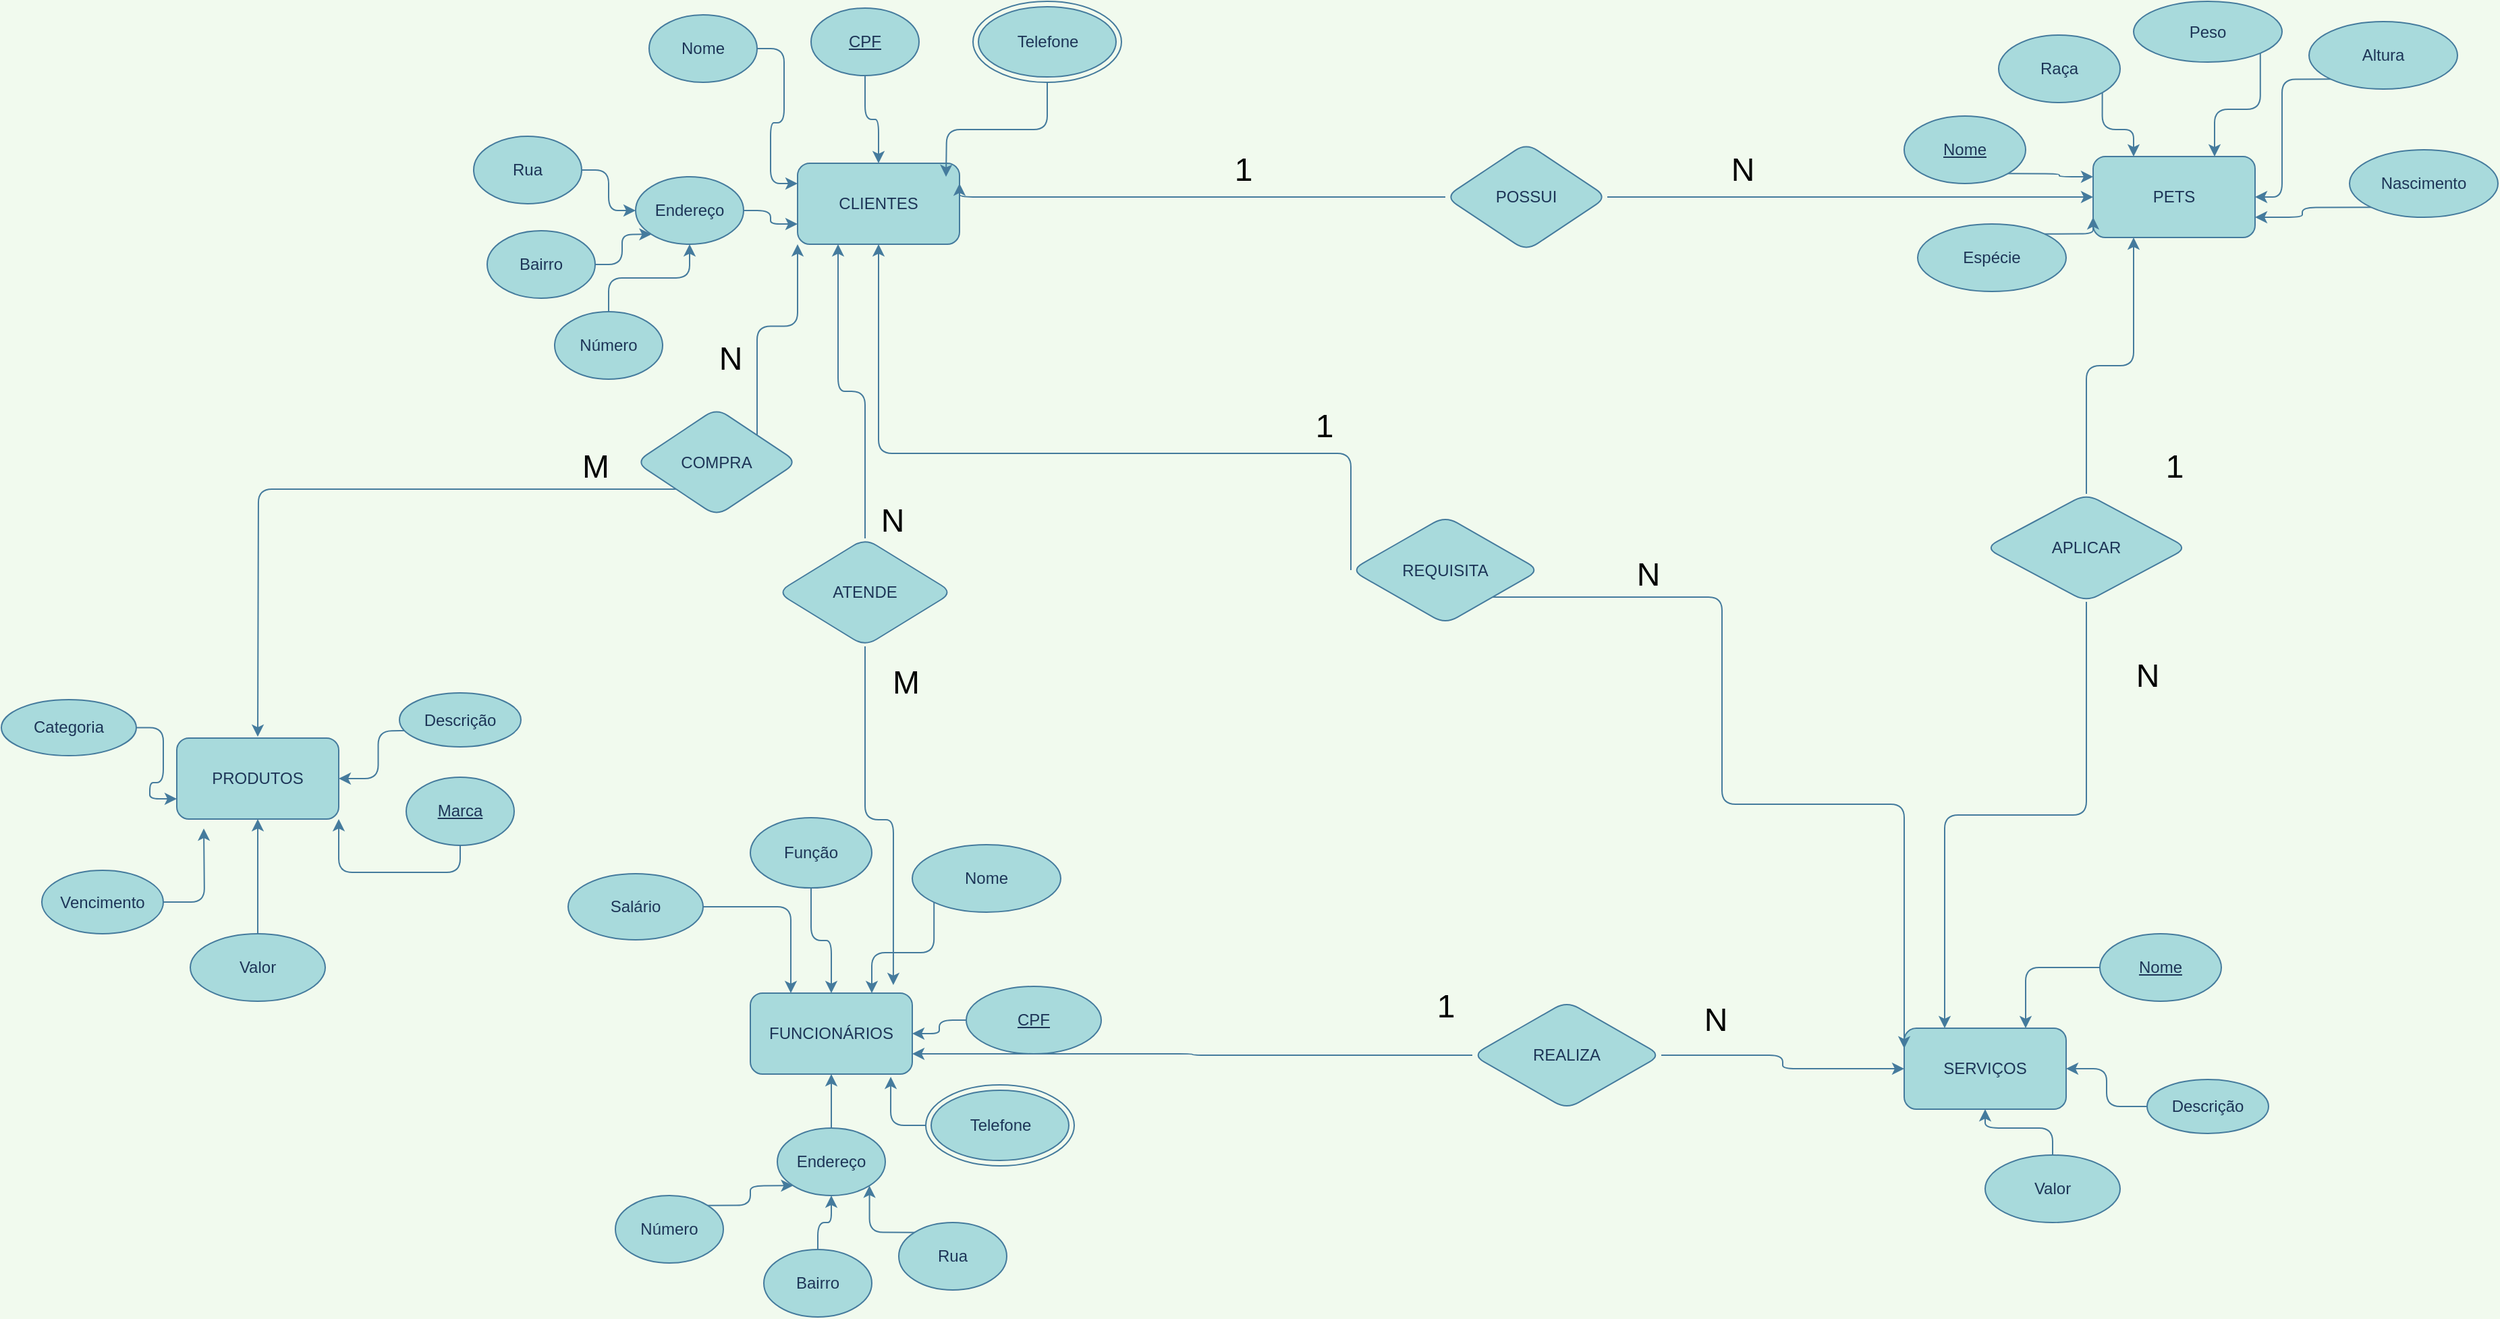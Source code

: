 <mxfile version="14.5.3" type="github">
  <diagram name="AuAu" id="e7e014a7-5840-1c2e-5031-d8a46d1fe8dd">
    <mxGraphModel dx="3385" dy="898" grid="1" gridSize="10" guides="1" tooltips="1" connect="1" arrows="1" fold="1" page="1" pageScale="1" pageWidth="1169" pageHeight="826" background="#F1FAEE" math="0" shadow="0">
      <root>
        <mxCell id="0" />
        <mxCell id="1" parent="0" />
        <mxCell id="uoU9AajrR2amF2qVdHtz-41" value="CLIENTES" style="whiteSpace=wrap;html=1;fillColor=#A8DADC;strokeColor=#457B9D;fontColor=#1D3557;rounded=1;" parent="1" vertex="1">
          <mxGeometry x="-160" y="135" width="120" height="60" as="geometry" />
        </mxCell>
        <mxCell id="uoU9AajrR2amF2qVdHtz-42" value="PETS" style="whiteSpace=wrap;html=1;fillColor=#A8DADC;strokeColor=#457B9D;fontColor=#1D3557;rounded=1;" parent="1" vertex="1">
          <mxGeometry x="800" y="130" width="120" height="60" as="geometry" />
        </mxCell>
        <mxCell id="uoU9AajrR2amF2qVdHtz-43" value="FUNCIONÁRIOS" style="whiteSpace=wrap;html=1;fillColor=#A8DADC;strokeColor=#457B9D;fontColor=#1D3557;rounded=1;" parent="1" vertex="1">
          <mxGeometry x="-195" y="750" width="120" height="60" as="geometry" />
        </mxCell>
        <mxCell id="uoU9AajrR2amF2qVdHtz-81" style="edgeStyle=orthogonalEdgeStyle;orthogonalLoop=1;jettySize=auto;html=1;exitX=1;exitY=0.5;exitDx=0;exitDy=0;entryX=0;entryY=0.25;entryDx=0;entryDy=0;strokeColor=#457B9D;fontColor=#1D3557;labelBackgroundColor=#F1FAEE;" parent="1" source="uoU9AajrR2amF2qVdHtz-44" target="uoU9AajrR2amF2qVdHtz-41" edge="1">
          <mxGeometry relative="1" as="geometry" />
        </mxCell>
        <mxCell id="uoU9AajrR2amF2qVdHtz-44" value="Nome" style="ellipse;whiteSpace=wrap;html=1;fillColor=#A8DADC;strokeColor=#457B9D;fontColor=#1D3557;rounded=1;" parent="1" vertex="1">
          <mxGeometry x="-270" y="25" width="80" height="50" as="geometry" />
        </mxCell>
        <mxCell id="uoU9AajrR2amF2qVdHtz-82" style="edgeStyle=orthogonalEdgeStyle;orthogonalLoop=1;jettySize=auto;html=1;exitX=0.5;exitY=1;exitDx=0;exitDy=0;entryX=0.5;entryY=0;entryDx=0;entryDy=0;strokeColor=#457B9D;fontColor=#1D3557;labelBackgroundColor=#F1FAEE;" parent="1" source="uoU9AajrR2amF2qVdHtz-45" target="uoU9AajrR2amF2qVdHtz-41" edge="1">
          <mxGeometry relative="1" as="geometry" />
        </mxCell>
        <mxCell id="uoU9AajrR2amF2qVdHtz-45" value="&lt;u&gt;CPF&lt;/u&gt;" style="ellipse;whiteSpace=wrap;html=1;fillColor=#A8DADC;strokeColor=#457B9D;fontColor=#1D3557;rounded=1;" parent="1" vertex="1">
          <mxGeometry x="-150" y="20" width="80" height="50" as="geometry" />
        </mxCell>
        <mxCell id="uoU9AajrR2amF2qVdHtz-80" style="edgeStyle=orthogonalEdgeStyle;orthogonalLoop=1;jettySize=auto;html=1;exitX=1;exitY=0.5;exitDx=0;exitDy=0;entryX=0;entryY=0.75;entryDx=0;entryDy=0;strokeColor=#457B9D;fontColor=#1D3557;labelBackgroundColor=#F1FAEE;" parent="1" source="uoU9AajrR2amF2qVdHtz-48" target="uoU9AajrR2amF2qVdHtz-41" edge="1">
          <mxGeometry relative="1" as="geometry" />
        </mxCell>
        <mxCell id="uoU9AajrR2amF2qVdHtz-48" value="Endereço" style="ellipse;whiteSpace=wrap;html=1;fillColor=#A8DADC;strokeColor=#457B9D;fontColor=#1D3557;rounded=1;" parent="1" vertex="1">
          <mxGeometry x="-280" y="145" width="80" height="50" as="geometry" />
        </mxCell>
        <mxCell id="uoU9AajrR2amF2qVdHtz-77" style="edgeStyle=orthogonalEdgeStyle;orthogonalLoop=1;jettySize=auto;html=1;exitX=1;exitY=0.5;exitDx=0;exitDy=0;entryX=0;entryY=0.5;entryDx=0;entryDy=0;strokeColor=#457B9D;fontColor=#1D3557;labelBackgroundColor=#F1FAEE;" parent="1" source="uoU9AajrR2amF2qVdHtz-49" target="uoU9AajrR2amF2qVdHtz-48" edge="1">
          <mxGeometry relative="1" as="geometry" />
        </mxCell>
        <mxCell id="uoU9AajrR2amF2qVdHtz-49" value="Rua" style="ellipse;whiteSpace=wrap;html=1;fillColor=#A8DADC;strokeColor=#457B9D;fontColor=#1D3557;rounded=1;" parent="1" vertex="1">
          <mxGeometry x="-400" y="115" width="80" height="50" as="geometry" />
        </mxCell>
        <mxCell id="uoU9AajrR2amF2qVdHtz-78" style="edgeStyle=orthogonalEdgeStyle;orthogonalLoop=1;jettySize=auto;html=1;exitX=1;exitY=0.5;exitDx=0;exitDy=0;entryX=0;entryY=1;entryDx=0;entryDy=0;strokeColor=#457B9D;fontColor=#1D3557;labelBackgroundColor=#F1FAEE;" parent="1" source="uoU9AajrR2amF2qVdHtz-50" target="uoU9AajrR2amF2qVdHtz-48" edge="1">
          <mxGeometry relative="1" as="geometry" />
        </mxCell>
        <mxCell id="uoU9AajrR2amF2qVdHtz-50" value="Bairro" style="ellipse;whiteSpace=wrap;html=1;fillColor=#A8DADC;strokeColor=#457B9D;fontColor=#1D3557;rounded=1;" parent="1" vertex="1">
          <mxGeometry x="-390" y="185" width="80" height="50" as="geometry" />
        </mxCell>
        <mxCell id="uoU9AajrR2amF2qVdHtz-79" style="edgeStyle=orthogonalEdgeStyle;orthogonalLoop=1;jettySize=auto;html=1;exitX=0.5;exitY=0;exitDx=0;exitDy=0;entryX=0.5;entryY=1;entryDx=0;entryDy=0;strokeColor=#457B9D;fontColor=#1D3557;labelBackgroundColor=#F1FAEE;" parent="1" source="uoU9AajrR2amF2qVdHtz-51" target="uoU9AajrR2amF2qVdHtz-48" edge="1">
          <mxGeometry relative="1" as="geometry" />
        </mxCell>
        <mxCell id="uoU9AajrR2amF2qVdHtz-51" value="Número" style="ellipse;whiteSpace=wrap;html=1;fillColor=#A8DADC;strokeColor=#457B9D;fontColor=#1D3557;rounded=1;" parent="1" vertex="1">
          <mxGeometry x="-340" y="245" width="80" height="50" as="geometry" />
        </mxCell>
        <mxCell id="uoU9AajrR2amF2qVdHtz-83" style="edgeStyle=orthogonalEdgeStyle;orthogonalLoop=1;jettySize=auto;html=1;exitX=0.5;exitY=1;exitDx=0;exitDy=0;strokeColor=#457B9D;fontColor=#1D3557;labelBackgroundColor=#F1FAEE;" parent="1" source="uoU9AajrR2amF2qVdHtz-53" edge="1">
          <mxGeometry relative="1" as="geometry">
            <mxPoint x="-50" y="145" as="targetPoint" />
          </mxGeometry>
        </mxCell>
        <mxCell id="uoU9AajrR2amF2qVdHtz-53" value="Telefone" style="ellipse;html=1;shape=endState;fillColor=#A8DADC;strokeColor=#457B9D;shadow=0;fontColor=#1D3557;rounded=1;" parent="1" vertex="1">
          <mxGeometry x="-30" y="15" width="110" height="60" as="geometry" />
        </mxCell>
        <mxCell id="uoU9AajrR2amF2qVdHtz-90" style="edgeStyle=orthogonalEdgeStyle;orthogonalLoop=1;jettySize=auto;html=1;exitX=1;exitY=1;exitDx=0;exitDy=0;entryX=0.75;entryY=0;entryDx=0;entryDy=0;strokeColor=#457B9D;fontColor=#1D3557;labelBackgroundColor=#F1FAEE;" parent="1" source="uoU9AajrR2amF2qVdHtz-56" target="uoU9AajrR2amF2qVdHtz-42" edge="1">
          <mxGeometry relative="1" as="geometry" />
        </mxCell>
        <mxCell id="uoU9AajrR2amF2qVdHtz-56" value="Peso" style="ellipse;whiteSpace=wrap;html=1;shadow=0;strokeColor=#457B9D;fillColor=#A8DADC;fontColor=#1D3557;rounded=1;" parent="1" vertex="1">
          <mxGeometry x="830" y="15" width="110" height="45" as="geometry" />
        </mxCell>
        <mxCell id="uoU9AajrR2amF2qVdHtz-91" style="edgeStyle=orthogonalEdgeStyle;orthogonalLoop=1;jettySize=auto;html=1;exitX=0;exitY=1;exitDx=0;exitDy=0;entryX=1;entryY=0.5;entryDx=0;entryDy=0;strokeColor=#457B9D;fontColor=#1D3557;labelBackgroundColor=#F1FAEE;" parent="1" source="uoU9AajrR2amF2qVdHtz-57" target="uoU9AajrR2amF2qVdHtz-42" edge="1">
          <mxGeometry relative="1" as="geometry">
            <mxPoint x="930" y="160" as="targetPoint" />
          </mxGeometry>
        </mxCell>
        <mxCell id="uoU9AajrR2amF2qVdHtz-57" value="Altura" style="ellipse;whiteSpace=wrap;html=1;shadow=0;strokeColor=#457B9D;fillColor=#A8DADC;fontColor=#1D3557;rounded=1;" parent="1" vertex="1">
          <mxGeometry x="960" y="30" width="110" height="50" as="geometry" />
        </mxCell>
        <mxCell id="uoU9AajrR2amF2qVdHtz-92" style="edgeStyle=orthogonalEdgeStyle;orthogonalLoop=1;jettySize=auto;html=1;exitX=0;exitY=1;exitDx=0;exitDy=0;entryX=1;entryY=0.75;entryDx=0;entryDy=0;strokeColor=#457B9D;fontColor=#1D3557;labelBackgroundColor=#F1FAEE;" parent="1" source="uoU9AajrR2amF2qVdHtz-58" target="uoU9AajrR2amF2qVdHtz-42" edge="1">
          <mxGeometry relative="1" as="geometry" />
        </mxCell>
        <mxCell id="uoU9AajrR2amF2qVdHtz-58" value="Nascimento" style="ellipse;whiteSpace=wrap;html=1;shadow=0;strokeColor=#457B9D;fillColor=#A8DADC;fontColor=#1D3557;rounded=1;" parent="1" vertex="1">
          <mxGeometry x="990" y="125" width="110" height="50" as="geometry" />
        </mxCell>
        <mxCell id="uoU9AajrR2amF2qVdHtz-93" style="edgeStyle=orthogonalEdgeStyle;orthogonalLoop=1;jettySize=auto;html=1;exitX=1;exitY=0;exitDx=0;exitDy=0;entryX=0;entryY=0.75;entryDx=0;entryDy=0;strokeColor=#457B9D;fontColor=#1D3557;labelBackgroundColor=#F1FAEE;" parent="1" source="uoU9AajrR2amF2qVdHtz-59" target="uoU9AajrR2amF2qVdHtz-42" edge="1">
          <mxGeometry relative="1" as="geometry" />
        </mxCell>
        <mxCell id="uoU9AajrR2amF2qVdHtz-59" value="Espécie" style="ellipse;whiteSpace=wrap;html=1;shadow=0;strokeColor=#457B9D;fillColor=#A8DADC;fontColor=#1D3557;rounded=1;" parent="1" vertex="1">
          <mxGeometry x="670" y="180" width="110" height="50" as="geometry" />
        </mxCell>
        <mxCell id="uoU9AajrR2amF2qVdHtz-89" style="edgeStyle=orthogonalEdgeStyle;orthogonalLoop=1;jettySize=auto;html=1;exitX=1;exitY=1;exitDx=0;exitDy=0;entryX=0.25;entryY=0;entryDx=0;entryDy=0;strokeColor=#457B9D;fontColor=#1D3557;labelBackgroundColor=#F1FAEE;" parent="1" source="uoU9AajrR2amF2qVdHtz-60" target="uoU9AajrR2amF2qVdHtz-42" edge="1">
          <mxGeometry relative="1" as="geometry" />
        </mxCell>
        <mxCell id="uoU9AajrR2amF2qVdHtz-60" value="Raça" style="ellipse;whiteSpace=wrap;html=1;shadow=0;strokeColor=#457B9D;fillColor=#A8DADC;fontColor=#1D3557;rounded=1;" parent="1" vertex="1">
          <mxGeometry x="730" y="40" width="90" height="50" as="geometry" />
        </mxCell>
        <mxCell id="uoU9AajrR2amF2qVdHtz-88" style="edgeStyle=orthogonalEdgeStyle;orthogonalLoop=1;jettySize=auto;html=1;exitX=1;exitY=1;exitDx=0;exitDy=0;entryX=0;entryY=0.25;entryDx=0;entryDy=0;strokeColor=#457B9D;fontColor=#1D3557;labelBackgroundColor=#F1FAEE;" parent="1" source="uoU9AajrR2amF2qVdHtz-61" target="uoU9AajrR2amF2qVdHtz-42" edge="1">
          <mxGeometry relative="1" as="geometry" />
        </mxCell>
        <mxCell id="uoU9AajrR2amF2qVdHtz-61" value="&lt;u&gt;Nome&lt;/u&gt;" style="ellipse;whiteSpace=wrap;html=1;shadow=0;strokeColor=#457B9D;fillColor=#A8DADC;fontColor=#1D3557;rounded=1;" parent="1" vertex="1">
          <mxGeometry x="660" y="100" width="90" height="50" as="geometry" />
        </mxCell>
        <mxCell id="uoU9AajrR2amF2qVdHtz-112" style="edgeStyle=orthogonalEdgeStyle;orthogonalLoop=1;jettySize=auto;html=1;exitX=1;exitY=0.5;exitDx=0;exitDy=0;entryX=0.25;entryY=0;entryDx=0;entryDy=0;strokeColor=#457B9D;fontColor=#1D3557;labelBackgroundColor=#F1FAEE;" parent="1" source="uoU9AajrR2amF2qVdHtz-66" target="uoU9AajrR2amF2qVdHtz-43" edge="1">
          <mxGeometry relative="1" as="geometry" />
        </mxCell>
        <mxCell id="uoU9AajrR2amF2qVdHtz-66" value="Salário" style="ellipse;whiteSpace=wrap;html=1;shadow=0;strokeColor=#457B9D;fillColor=#A8DADC;fontColor=#1D3557;rounded=1;" parent="1" vertex="1">
          <mxGeometry x="-330" y="661.5" width="100" height="49" as="geometry" />
        </mxCell>
        <mxCell id="uoU9AajrR2amF2qVdHtz-104" style="edgeStyle=orthogonalEdgeStyle;orthogonalLoop=1;jettySize=auto;html=1;exitX=0;exitY=0.5;exitDx=0;exitDy=0;entryX=1;entryY=0.5;entryDx=0;entryDy=0;strokeColor=#457B9D;fontColor=#1D3557;labelBackgroundColor=#F1FAEE;" parent="1" source="uoU9AajrR2amF2qVdHtz-68" target="uoU9AajrR2amF2qVdHtz-43" edge="1">
          <mxGeometry relative="1" as="geometry" />
        </mxCell>
        <mxCell id="uoU9AajrR2amF2qVdHtz-68" value="&lt;u&gt;CPF&lt;/u&gt;" style="ellipse;whiteSpace=wrap;html=1;shadow=0;strokeColor=#457B9D;fillColor=#A8DADC;fontColor=#1D3557;rounded=1;" parent="1" vertex="1">
          <mxGeometry x="-35" y="745" width="100" height="50" as="geometry" />
        </mxCell>
        <mxCell id="uoU9AajrR2amF2qVdHtz-103" style="edgeStyle=orthogonalEdgeStyle;orthogonalLoop=1;jettySize=auto;html=1;exitX=0.5;exitY=1;exitDx=0;exitDy=0;strokeColor=#457B9D;fontColor=#1D3557;labelBackgroundColor=#F1FAEE;" parent="1" source="uoU9AajrR2amF2qVdHtz-69" target="uoU9AajrR2amF2qVdHtz-43" edge="1">
          <mxGeometry relative="1" as="geometry" />
        </mxCell>
        <mxCell id="uoU9AajrR2amF2qVdHtz-69" value="Função" style="ellipse;whiteSpace=wrap;html=1;shadow=0;strokeColor=#457B9D;fillColor=#A8DADC;fontColor=#1D3557;rounded=1;" parent="1" vertex="1">
          <mxGeometry x="-195" y="620" width="90" height="52" as="geometry" />
        </mxCell>
        <mxCell id="uoU9AajrR2amF2qVdHtz-102" style="edgeStyle=orthogonalEdgeStyle;orthogonalLoop=1;jettySize=auto;html=1;exitX=0;exitY=1;exitDx=0;exitDy=0;entryX=0.75;entryY=0;entryDx=0;entryDy=0;strokeColor=#457B9D;fontColor=#1D3557;labelBackgroundColor=#F1FAEE;" parent="1" source="uoU9AajrR2amF2qVdHtz-70" target="uoU9AajrR2amF2qVdHtz-43" edge="1">
          <mxGeometry relative="1" as="geometry" />
        </mxCell>
        <mxCell id="uoU9AajrR2amF2qVdHtz-70" value="Nome" style="ellipse;whiteSpace=wrap;html=1;shadow=0;strokeColor=#457B9D;fillColor=#A8DADC;fontColor=#1D3557;rounded=1;" parent="1" vertex="1">
          <mxGeometry x="-75" y="640" width="110" height="50" as="geometry" />
        </mxCell>
        <mxCell id="uoU9AajrR2amF2qVdHtz-71" value="PRODUTOS" style="whiteSpace=wrap;html=1;shadow=0;strokeColor=#457B9D;fillColor=#A8DADC;fontColor=#1D3557;rounded=1;" parent="1" vertex="1">
          <mxGeometry x="-620" y="561" width="120" height="60" as="geometry" />
        </mxCell>
        <mxCell id="uoU9AajrR2amF2qVdHtz-138" style="edgeStyle=orthogonalEdgeStyle;orthogonalLoop=1;jettySize=auto;html=1;exitX=0;exitY=1;exitDx=0;exitDy=0;entryX=1;entryY=0.5;entryDx=0;entryDy=0;strokeColor=#457B9D;fontColor=#1D3557;labelBackgroundColor=#F1FAEE;" parent="1" target="uoU9AajrR2amF2qVdHtz-71" edge="1">
          <mxGeometry relative="1" as="geometry">
            <mxPoint x="-441.46" y="555.3" as="sourcePoint" />
          </mxGeometry>
        </mxCell>
        <mxCell id="uoU9AajrR2amF2qVdHtz-72" value="Descrição" style="ellipse;whiteSpace=wrap;html=1;shadow=0;strokeColor=#457B9D;fillColor=#A8DADC;fontColor=#1D3557;rounded=1;" parent="1" vertex="1">
          <mxGeometry x="-455" y="527.5" width="90" height="40" as="geometry" />
        </mxCell>
        <mxCell id="uoU9AajrR2amF2qVdHtz-118" style="edgeStyle=orthogonalEdgeStyle;orthogonalLoop=1;jettySize=auto;html=1;exitX=0.5;exitY=1;exitDx=0;exitDy=0;entryX=1;entryY=1;entryDx=0;entryDy=0;strokeColor=#457B9D;fontColor=#1D3557;labelBackgroundColor=#F1FAEE;" parent="1" source="uoU9AajrR2amF2qVdHtz-73" target="uoU9AajrR2amF2qVdHtz-71" edge="1">
          <mxGeometry relative="1" as="geometry">
            <mxPoint x="-520" y="558" as="targetPoint" />
          </mxGeometry>
        </mxCell>
        <mxCell id="uoU9AajrR2amF2qVdHtz-73" value="&lt;u&gt;Marca&lt;/u&gt;" style="ellipse;whiteSpace=wrap;html=1;shadow=0;strokeColor=#457B9D;fillColor=#A8DADC;fontColor=#1D3557;rounded=1;" parent="1" vertex="1">
          <mxGeometry x="-450" y="590" width="80" height="50.5" as="geometry" />
        </mxCell>
        <mxCell id="uoU9AajrR2amF2qVdHtz-119" style="edgeStyle=orthogonalEdgeStyle;orthogonalLoop=1;jettySize=auto;html=1;exitX=1;exitY=0.5;exitDx=0;exitDy=0;strokeColor=#457B9D;fontColor=#1D3557;labelBackgroundColor=#F1FAEE;" parent="1" source="uoU9AajrR2amF2qVdHtz-74" edge="1">
          <mxGeometry relative="1" as="geometry">
            <mxPoint x="-600" y="628" as="targetPoint" />
          </mxGeometry>
        </mxCell>
        <mxCell id="uoU9AajrR2amF2qVdHtz-74" value="Vencimento" style="ellipse;whiteSpace=wrap;html=1;shadow=0;strokeColor=#457B9D;fillColor=#A8DADC;fontColor=#1D3557;rounded=1;" parent="1" vertex="1">
          <mxGeometry x="-720" y="659" width="90" height="47" as="geometry" />
        </mxCell>
        <mxCell id="uoU9AajrR2amF2qVdHtz-114" style="edgeStyle=orthogonalEdgeStyle;orthogonalLoop=1;jettySize=auto;html=1;exitX=1;exitY=0.5;exitDx=0;exitDy=0;entryX=0;entryY=0.75;entryDx=0;entryDy=0;strokeColor=#457B9D;fontColor=#1D3557;labelBackgroundColor=#F1FAEE;" parent="1" source="uoU9AajrR2amF2qVdHtz-75" target="uoU9AajrR2amF2qVdHtz-71" edge="1">
          <mxGeometry relative="1" as="geometry" />
        </mxCell>
        <mxCell id="uoU9AajrR2amF2qVdHtz-75" value="Categoria" style="ellipse;whiteSpace=wrap;html=1;shadow=0;strokeColor=#457B9D;fillColor=#A8DADC;fontColor=#1D3557;rounded=1;" parent="1" vertex="1">
          <mxGeometry x="-750" y="532.5" width="100" height="41.5" as="geometry" />
        </mxCell>
        <mxCell id="uoU9AajrR2amF2qVdHtz-117" style="edgeStyle=orthogonalEdgeStyle;orthogonalLoop=1;jettySize=auto;html=1;exitX=0.5;exitY=0;exitDx=0;exitDy=0;strokeColor=#457B9D;fontColor=#1D3557;labelBackgroundColor=#F1FAEE;" parent="1" source="uoU9AajrR2amF2qVdHtz-76" target="uoU9AajrR2amF2qVdHtz-71" edge="1">
          <mxGeometry relative="1" as="geometry" />
        </mxCell>
        <mxCell id="uoU9AajrR2amF2qVdHtz-76" value="Valor" style="ellipse;whiteSpace=wrap;html=1;shadow=0;strokeColor=#457B9D;fillColor=#A8DADC;fontColor=#1D3557;rounded=1;" parent="1" vertex="1">
          <mxGeometry x="-610" y="706" width="100" height="50" as="geometry" />
        </mxCell>
        <mxCell id="uoU9AajrR2amF2qVdHtz-105" style="edgeStyle=orthogonalEdgeStyle;orthogonalLoop=1;jettySize=auto;html=1;exitX=0;exitY=0.5;exitDx=0;exitDy=0;entryX=0.867;entryY=1.033;entryDx=0;entryDy=0;entryPerimeter=0;strokeColor=#457B9D;fontColor=#1D3557;labelBackgroundColor=#F1FAEE;" parent="1" source="uoU9AajrR2amF2qVdHtz-96" target="uoU9AajrR2amF2qVdHtz-43" edge="1">
          <mxGeometry relative="1" as="geometry" />
        </mxCell>
        <mxCell id="uoU9AajrR2amF2qVdHtz-96" value="Telefone" style="ellipse;html=1;shape=endState;fillColor=#A8DADC;strokeColor=#457B9D;shadow=0;fontColor=#1D3557;rounded=1;" parent="1" vertex="1">
          <mxGeometry x="-65" y="818" width="110" height="60" as="geometry" />
        </mxCell>
        <mxCell id="uoU9AajrR2amF2qVdHtz-106" style="edgeStyle=orthogonalEdgeStyle;orthogonalLoop=1;jettySize=auto;html=1;exitX=0.5;exitY=0;exitDx=0;exitDy=0;entryX=0.5;entryY=1;entryDx=0;entryDy=0;strokeColor=#457B9D;fontColor=#1D3557;labelBackgroundColor=#F1FAEE;" parent="1" source="uoU9AajrR2amF2qVdHtz-97" target="uoU9AajrR2amF2qVdHtz-43" edge="1">
          <mxGeometry relative="1" as="geometry">
            <mxPoint x="-135" y="820" as="targetPoint" />
          </mxGeometry>
        </mxCell>
        <mxCell id="uoU9AajrR2amF2qVdHtz-97" value="Endereço" style="ellipse;whiteSpace=wrap;html=1;fillColor=#A8DADC;strokeColor=#457B9D;fontColor=#1D3557;rounded=1;" parent="1" vertex="1">
          <mxGeometry x="-175" y="850" width="80" height="50" as="geometry" />
        </mxCell>
        <mxCell id="uoU9AajrR2amF2qVdHtz-109" style="edgeStyle=orthogonalEdgeStyle;orthogonalLoop=1;jettySize=auto;html=1;exitX=0;exitY=0;exitDx=0;exitDy=0;entryX=1;entryY=1;entryDx=0;entryDy=0;strokeColor=#457B9D;fontColor=#1D3557;labelBackgroundColor=#F1FAEE;" parent="1" source="uoU9AajrR2amF2qVdHtz-98" target="uoU9AajrR2amF2qVdHtz-97" edge="1">
          <mxGeometry relative="1" as="geometry" />
        </mxCell>
        <mxCell id="uoU9AajrR2amF2qVdHtz-98" value="Rua" style="ellipse;whiteSpace=wrap;html=1;fillColor=#A8DADC;strokeColor=#457B9D;fontColor=#1D3557;rounded=1;" parent="1" vertex="1">
          <mxGeometry x="-85" y="920" width="80" height="50" as="geometry" />
        </mxCell>
        <mxCell id="uoU9AajrR2amF2qVdHtz-108" style="edgeStyle=orthogonalEdgeStyle;orthogonalLoop=1;jettySize=auto;html=1;exitX=0.5;exitY=0;exitDx=0;exitDy=0;entryX=0.5;entryY=1;entryDx=0;entryDy=0;strokeColor=#457B9D;fontColor=#1D3557;labelBackgroundColor=#F1FAEE;" parent="1" source="uoU9AajrR2amF2qVdHtz-99" target="uoU9AajrR2amF2qVdHtz-97" edge="1">
          <mxGeometry relative="1" as="geometry" />
        </mxCell>
        <mxCell id="uoU9AajrR2amF2qVdHtz-99" value="Bairro" style="ellipse;whiteSpace=wrap;html=1;fillColor=#A8DADC;strokeColor=#457B9D;fontColor=#1D3557;rounded=1;" parent="1" vertex="1">
          <mxGeometry x="-185" y="940" width="80" height="50" as="geometry" />
        </mxCell>
        <mxCell id="uoU9AajrR2amF2qVdHtz-107" style="edgeStyle=orthogonalEdgeStyle;orthogonalLoop=1;jettySize=auto;html=1;exitX=1;exitY=0;exitDx=0;exitDy=0;entryX=0;entryY=1;entryDx=0;entryDy=0;strokeColor=#457B9D;fontColor=#1D3557;labelBackgroundColor=#F1FAEE;" parent="1" source="uoU9AajrR2amF2qVdHtz-100" target="uoU9AajrR2amF2qVdHtz-97" edge="1">
          <mxGeometry relative="1" as="geometry" />
        </mxCell>
        <mxCell id="uoU9AajrR2amF2qVdHtz-100" value="Número" style="ellipse;whiteSpace=wrap;html=1;fillColor=#A8DADC;strokeColor=#457B9D;fontColor=#1D3557;rounded=1;" parent="1" vertex="1">
          <mxGeometry x="-295" y="900" width="80" height="50" as="geometry" />
        </mxCell>
        <mxCell id="uoU9AajrR2amF2qVdHtz-120" value="SERVIÇOS" style="whiteSpace=wrap;html=1;shadow=0;strokeColor=#457B9D;fillColor=#A8DADC;fontColor=#1D3557;rounded=1;" parent="1" vertex="1">
          <mxGeometry x="660" y="776" width="120" height="60" as="geometry" />
        </mxCell>
        <mxCell id="uoU9AajrR2amF2qVdHtz-126" style="edgeStyle=orthogonalEdgeStyle;orthogonalLoop=1;jettySize=auto;html=1;exitX=0;exitY=0.5;exitDx=0;exitDy=0;entryX=0.75;entryY=0;entryDx=0;entryDy=0;strokeColor=#457B9D;fontColor=#1D3557;labelBackgroundColor=#F1FAEE;" parent="1" source="uoU9AajrR2amF2qVdHtz-121" target="uoU9AajrR2amF2qVdHtz-120" edge="1">
          <mxGeometry relative="1" as="geometry" />
        </mxCell>
        <mxCell id="uoU9AajrR2amF2qVdHtz-121" value="&lt;u&gt;Nome&lt;/u&gt;" style="ellipse;whiteSpace=wrap;html=1;shadow=0;strokeColor=#457B9D;fillColor=#A8DADC;fontColor=#1D3557;rounded=1;" parent="1" vertex="1">
          <mxGeometry x="805" y="706" width="90" height="50" as="geometry" />
        </mxCell>
        <mxCell id="uoU9AajrR2amF2qVdHtz-125" style="edgeStyle=orthogonalEdgeStyle;orthogonalLoop=1;jettySize=auto;html=1;exitX=0;exitY=0.5;exitDx=0;exitDy=0;entryX=1;entryY=0.5;entryDx=0;entryDy=0;strokeColor=#457B9D;fontColor=#1D3557;labelBackgroundColor=#F1FAEE;" parent="1" source="uoU9AajrR2amF2qVdHtz-122" target="uoU9AajrR2amF2qVdHtz-120" edge="1">
          <mxGeometry relative="1" as="geometry" />
        </mxCell>
        <mxCell id="uoU9AajrR2amF2qVdHtz-122" value="Descrição" style="ellipse;whiteSpace=wrap;html=1;shadow=0;strokeColor=#457B9D;fillColor=#A8DADC;fontColor=#1D3557;rounded=1;" parent="1" vertex="1">
          <mxGeometry x="840" y="814" width="90" height="40" as="geometry" />
        </mxCell>
        <mxCell id="uoU9AajrR2amF2qVdHtz-124" style="edgeStyle=orthogonalEdgeStyle;orthogonalLoop=1;jettySize=auto;html=1;exitX=0.5;exitY=0;exitDx=0;exitDy=0;entryX=0.5;entryY=1;entryDx=0;entryDy=0;strokeColor=#457B9D;fontColor=#1D3557;labelBackgroundColor=#F1FAEE;" parent="1" source="uoU9AajrR2amF2qVdHtz-123" target="uoU9AajrR2amF2qVdHtz-120" edge="1">
          <mxGeometry relative="1" as="geometry" />
        </mxCell>
        <mxCell id="uoU9AajrR2amF2qVdHtz-123" value="Valor" style="ellipse;whiteSpace=wrap;html=1;shadow=0;strokeColor=#457B9D;fillColor=#A8DADC;fontColor=#1D3557;rounded=1;" parent="1" vertex="1">
          <mxGeometry x="720" y="870" width="100" height="50" as="geometry" />
        </mxCell>
        <mxCell id="uoU9AajrR2amF2qVdHtz-128" style="edgeStyle=orthogonalEdgeStyle;orthogonalLoop=1;jettySize=auto;html=1;exitX=0;exitY=0.5;exitDx=0;exitDy=0;entryX=1;entryY=0.25;entryDx=0;entryDy=0;strokeColor=#457B9D;fontColor=#1D3557;labelBackgroundColor=#F1FAEE;" parent="1" source="uoU9AajrR2amF2qVdHtz-127" target="uoU9AajrR2amF2qVdHtz-41" edge="1">
          <mxGeometry relative="1" as="geometry">
            <mxPoint x="-20" y="155.333" as="targetPoint" />
            <Array as="points">
              <mxPoint x="-40" y="160" />
            </Array>
          </mxGeometry>
        </mxCell>
        <mxCell id="uoU9AajrR2amF2qVdHtz-129" style="edgeStyle=orthogonalEdgeStyle;orthogonalLoop=1;jettySize=auto;html=1;exitX=1;exitY=0.5;exitDx=0;exitDy=0;entryX=0;entryY=0.5;entryDx=0;entryDy=0;strokeColor=#457B9D;fontColor=#1D3557;labelBackgroundColor=#F1FAEE;" parent="1" source="uoU9AajrR2amF2qVdHtz-127" target="uoU9AajrR2amF2qVdHtz-42" edge="1">
          <mxGeometry relative="1" as="geometry" />
        </mxCell>
        <mxCell id="uoU9AajrR2amF2qVdHtz-127" value="POSSUI" style="rhombus;whiteSpace=wrap;html=1;shadow=0;strokeColor=#457B9D;fillColor=#A8DADC;fontColor=#1D3557;rounded=1;" parent="1" vertex="1">
          <mxGeometry x="320" y="120" width="120" height="80" as="geometry" />
        </mxCell>
        <mxCell id="PasxMXEC_9DPVCOPdkUd-18" style="edgeStyle=orthogonalEdgeStyle;orthogonalLoop=1;jettySize=auto;html=1;exitX=0;exitY=1;exitDx=0;exitDy=0;strokeColor=#457B9D;fontColor=#1D3557;labelBackgroundColor=#F1FAEE;" parent="1" source="uoU9AajrR2amF2qVdHtz-137" edge="1">
          <mxGeometry relative="1" as="geometry">
            <mxPoint x="-560" y="560" as="targetPoint" />
          </mxGeometry>
        </mxCell>
        <mxCell id="PasxMXEC_9DPVCOPdkUd-19" style="edgeStyle=orthogonalEdgeStyle;orthogonalLoop=1;jettySize=auto;html=1;exitX=1;exitY=0;exitDx=0;exitDy=0;entryX=0;entryY=1;entryDx=0;entryDy=0;strokeColor=#457B9D;fontColor=#1D3557;labelBackgroundColor=#F1FAEE;" parent="1" source="uoU9AajrR2amF2qVdHtz-137" target="uoU9AajrR2amF2qVdHtz-41" edge="1">
          <mxGeometry relative="1" as="geometry" />
        </mxCell>
        <mxCell id="uoU9AajrR2amF2qVdHtz-137" value="COMPRA" style="rhombus;whiteSpace=wrap;html=1;shadow=0;strokeColor=#457B9D;fillColor=#A8DADC;fontColor=#1D3557;rounded=1;" parent="1" vertex="1">
          <mxGeometry x="-280" y="316.5" width="120" height="80" as="geometry" />
        </mxCell>
        <mxCell id="PasxMXEC_9DPVCOPdkUd-7" style="edgeStyle=orthogonalEdgeStyle;orthogonalLoop=1;jettySize=auto;html=1;exitX=0.5;exitY=1;exitDx=0;exitDy=0;entryX=0.883;entryY=-0.1;entryDx=0;entryDy=0;entryPerimeter=0;strokeColor=#457B9D;fontColor=#1D3557;labelBackgroundColor=#F1FAEE;" parent="1" source="PasxMXEC_9DPVCOPdkUd-1" target="uoU9AajrR2amF2qVdHtz-43" edge="1">
          <mxGeometry relative="1" as="geometry" />
        </mxCell>
        <mxCell id="PasxMXEC_9DPVCOPdkUd-8" style="edgeStyle=orthogonalEdgeStyle;orthogonalLoop=1;jettySize=auto;html=1;exitX=0.5;exitY=0;exitDx=0;exitDy=0;entryX=0.25;entryY=1;entryDx=0;entryDy=0;strokeColor=#457B9D;fontColor=#1D3557;labelBackgroundColor=#F1FAEE;" parent="1" source="PasxMXEC_9DPVCOPdkUd-1" target="uoU9AajrR2amF2qVdHtz-41" edge="1">
          <mxGeometry relative="1" as="geometry" />
        </mxCell>
        <mxCell id="PasxMXEC_9DPVCOPdkUd-1" value="ATENDE" style="rhombus;whiteSpace=wrap;html=1;fillColor=#A8DADC;strokeColor=#457B9D;fontColor=#1D3557;rounded=1;" parent="1" vertex="1">
          <mxGeometry x="-175" y="413" width="130" height="80" as="geometry" />
        </mxCell>
        <mxCell id="PasxMXEC_9DPVCOPdkUd-10" style="edgeStyle=orthogonalEdgeStyle;orthogonalLoop=1;jettySize=auto;html=1;exitX=1;exitY=0.5;exitDx=0;exitDy=0;entryX=0;entryY=0.5;entryDx=0;entryDy=0;strokeColor=#457B9D;fontColor=#1D3557;labelBackgroundColor=#F1FAEE;" parent="1" source="PasxMXEC_9DPVCOPdkUd-9" target="uoU9AajrR2amF2qVdHtz-120" edge="1">
          <mxGeometry relative="1" as="geometry">
            <mxPoint x="650" y="796" as="targetPoint" />
          </mxGeometry>
        </mxCell>
        <mxCell id="PasxMXEC_9DPVCOPdkUd-11" style="edgeStyle=orthogonalEdgeStyle;orthogonalLoop=1;jettySize=auto;html=1;exitX=0;exitY=0.5;exitDx=0;exitDy=0;entryX=1;entryY=0.75;entryDx=0;entryDy=0;strokeColor=#457B9D;fontColor=#1D3557;labelBackgroundColor=#F1FAEE;" parent="1" source="PasxMXEC_9DPVCOPdkUd-9" target="uoU9AajrR2amF2qVdHtz-43" edge="1">
          <mxGeometry relative="1" as="geometry" />
        </mxCell>
        <mxCell id="PasxMXEC_9DPVCOPdkUd-9" value="REALIZA" style="rhombus;whiteSpace=wrap;html=1;fillColor=#A8DADC;strokeColor=#457B9D;fontColor=#1D3557;rounded=1;" parent="1" vertex="1">
          <mxGeometry x="340" y="756" width="140" height="80" as="geometry" />
        </mxCell>
        <mxCell id="PasxMXEC_9DPVCOPdkUd-13" style="edgeStyle=orthogonalEdgeStyle;orthogonalLoop=1;jettySize=auto;html=1;exitX=0.5;exitY=0;exitDx=0;exitDy=0;entryX=0.25;entryY=1;entryDx=0;entryDy=0;strokeColor=#457B9D;fontColor=#1D3557;labelBackgroundColor=#F1FAEE;" parent="1" source="PasxMXEC_9DPVCOPdkUd-12" target="uoU9AajrR2amF2qVdHtz-42" edge="1">
          <mxGeometry relative="1" as="geometry" />
        </mxCell>
        <mxCell id="PasxMXEC_9DPVCOPdkUd-14" style="edgeStyle=orthogonalEdgeStyle;orthogonalLoop=1;jettySize=auto;html=1;exitX=0.5;exitY=1;exitDx=0;exitDy=0;entryX=0.25;entryY=0;entryDx=0;entryDy=0;strokeColor=#457B9D;fontColor=#1D3557;labelBackgroundColor=#F1FAEE;" parent="1" source="PasxMXEC_9DPVCOPdkUd-12" target="uoU9AajrR2amF2qVdHtz-120" edge="1">
          <mxGeometry relative="1" as="geometry" />
        </mxCell>
        <mxCell id="PasxMXEC_9DPVCOPdkUd-12" value="APLICAR" style="rhombus;whiteSpace=wrap;html=1;fillColor=#A8DADC;strokeColor=#457B9D;fontColor=#1D3557;rounded=1;" parent="1" vertex="1">
          <mxGeometry x="720" y="380" width="150" height="80" as="geometry" />
        </mxCell>
        <mxCell id="PasxMXEC_9DPVCOPdkUd-21" style="edgeStyle=orthogonalEdgeStyle;orthogonalLoop=1;jettySize=auto;html=1;exitX=1;exitY=1;exitDx=0;exitDy=0;entryX=0;entryY=0.25;entryDx=0;entryDy=0;strokeColor=#457B9D;fontColor=#1D3557;labelBackgroundColor=#F1FAEE;" parent="1" source="PasxMXEC_9DPVCOPdkUd-20" target="uoU9AajrR2amF2qVdHtz-120" edge="1">
          <mxGeometry relative="1" as="geometry">
            <Array as="points">
              <mxPoint x="525" y="457" />
              <mxPoint x="525" y="610" />
              <mxPoint x="660" y="610" />
            </Array>
          </mxGeometry>
        </mxCell>
        <mxCell id="PasxMXEC_9DPVCOPdkUd-22" style="edgeStyle=orthogonalEdgeStyle;orthogonalLoop=1;jettySize=auto;html=1;exitX=0;exitY=0.5;exitDx=0;exitDy=0;entryX=0.5;entryY=1;entryDx=0;entryDy=0;strokeColor=#457B9D;fontColor=#1D3557;labelBackgroundColor=#F1FAEE;" parent="1" source="PasxMXEC_9DPVCOPdkUd-20" target="uoU9AajrR2amF2qVdHtz-41" edge="1">
          <mxGeometry relative="1" as="geometry">
            <Array as="points">
              <mxPoint x="250" y="350" />
              <mxPoint x="-100" y="350" />
            </Array>
          </mxGeometry>
        </mxCell>
        <mxCell id="PasxMXEC_9DPVCOPdkUd-20" value="REQUISITA" style="rhombus;whiteSpace=wrap;html=1;fillColor=#A8DADC;strokeColor=#457B9D;fontColor=#1D3557;rounded=1;" parent="1" vertex="1">
          <mxGeometry x="250" y="396.5" width="140" height="80" as="geometry" />
        </mxCell>
        <mxCell id="95Nvc2xH6MAIjjZGrfrC-1" value="&lt;font style=&quot;font-size: 24px&quot;&gt;1&lt;/font&gt;" style="text;html=1;align=center;verticalAlign=middle;resizable=0;points=[];autosize=1;" vertex="1" parent="1">
          <mxGeometry x="155" y="130" width="30" height="20" as="geometry" />
        </mxCell>
        <mxCell id="95Nvc2xH6MAIjjZGrfrC-2" value="&lt;font style=&quot;font-size: 24px&quot;&gt;N&lt;/font&gt;" style="text;html=1;align=center;verticalAlign=middle;resizable=0;points=[];autosize=1;" vertex="1" parent="1">
          <mxGeometry x="525" y="130" width="30" height="20" as="geometry" />
        </mxCell>
        <mxCell id="95Nvc2xH6MAIjjZGrfrC-3" value="&lt;font style=&quot;font-size: 24px&quot;&gt;N&lt;/font&gt;" style="text;html=1;align=center;verticalAlign=middle;resizable=0;points=[];autosize=1;" vertex="1" parent="1">
          <mxGeometry x="-105" y="390" width="30" height="20" as="geometry" />
        </mxCell>
        <mxCell id="95Nvc2xH6MAIjjZGrfrC-4" value="&lt;font style=&quot;font-size: 24px&quot;&gt;M&lt;/font&gt;" style="text;html=1;align=center;verticalAlign=middle;resizable=0;points=[];autosize=1;" vertex="1" parent="1">
          <mxGeometry x="-100" y="510" width="40" height="20" as="geometry" />
        </mxCell>
        <mxCell id="95Nvc2xH6MAIjjZGrfrC-5" value="&lt;font style=&quot;font-size: 24px&quot;&gt;N&lt;/font&gt;" style="text;html=1;align=center;verticalAlign=middle;resizable=0;points=[];autosize=1;" vertex="1" parent="1">
          <mxGeometry x="-225" y="270" width="30" height="20" as="geometry" />
        </mxCell>
        <mxCell id="95Nvc2xH6MAIjjZGrfrC-6" value="&lt;font style=&quot;font-size: 24px&quot;&gt;M&lt;/font&gt;" style="text;html=1;align=center;verticalAlign=middle;resizable=0;points=[];autosize=1;" vertex="1" parent="1">
          <mxGeometry x="-330" y="350" width="40" height="20" as="geometry" />
        </mxCell>
        <mxCell id="95Nvc2xH6MAIjjZGrfrC-7" value="&lt;font style=&quot;font-size: 24px&quot;&gt;1&lt;/font&gt;" style="text;html=1;align=center;verticalAlign=middle;resizable=0;points=[];autosize=1;" vertex="1" parent="1">
          <mxGeometry x="215" y="320" width="30" height="20" as="geometry" />
        </mxCell>
        <mxCell id="95Nvc2xH6MAIjjZGrfrC-8" value="&lt;font style=&quot;font-size: 24px&quot;&gt;N&lt;/font&gt;" style="text;html=1;align=center;verticalAlign=middle;resizable=0;points=[];autosize=1;" vertex="1" parent="1">
          <mxGeometry x="455" y="430" width="30" height="20" as="geometry" />
        </mxCell>
        <mxCell id="95Nvc2xH6MAIjjZGrfrC-9" value="&lt;font style=&quot;font-size: 24px&quot;&gt;1&lt;/font&gt;" style="text;html=1;align=center;verticalAlign=middle;resizable=0;points=[];autosize=1;" vertex="1" parent="1">
          <mxGeometry x="845" y="350" width="30" height="20" as="geometry" />
        </mxCell>
        <mxCell id="95Nvc2xH6MAIjjZGrfrC-10" value="&lt;font style=&quot;font-size: 24px&quot;&gt;&lt;br&gt;N&lt;/font&gt;" style="text;html=1;align=center;verticalAlign=middle;resizable=0;points=[];autosize=1;" vertex="1" parent="1">
          <mxGeometry x="825" y="480" width="30" height="40" as="geometry" />
        </mxCell>
        <mxCell id="95Nvc2xH6MAIjjZGrfrC-11" value="&lt;font style=&quot;font-size: 24px&quot;&gt;1&lt;/font&gt;" style="text;html=1;align=center;verticalAlign=middle;resizable=0;points=[];autosize=1;" vertex="1" parent="1">
          <mxGeometry x="305" y="750" width="30" height="20" as="geometry" />
        </mxCell>
        <mxCell id="95Nvc2xH6MAIjjZGrfrC-12" value="&lt;font style=&quot;font-size: 24px&quot;&gt;N&lt;/font&gt;" style="text;html=1;align=center;verticalAlign=middle;resizable=0;points=[];autosize=1;" vertex="1" parent="1">
          <mxGeometry x="505" y="760" width="30" height="20" as="geometry" />
        </mxCell>
      </root>
    </mxGraphModel>
  </diagram>
</mxfile>
